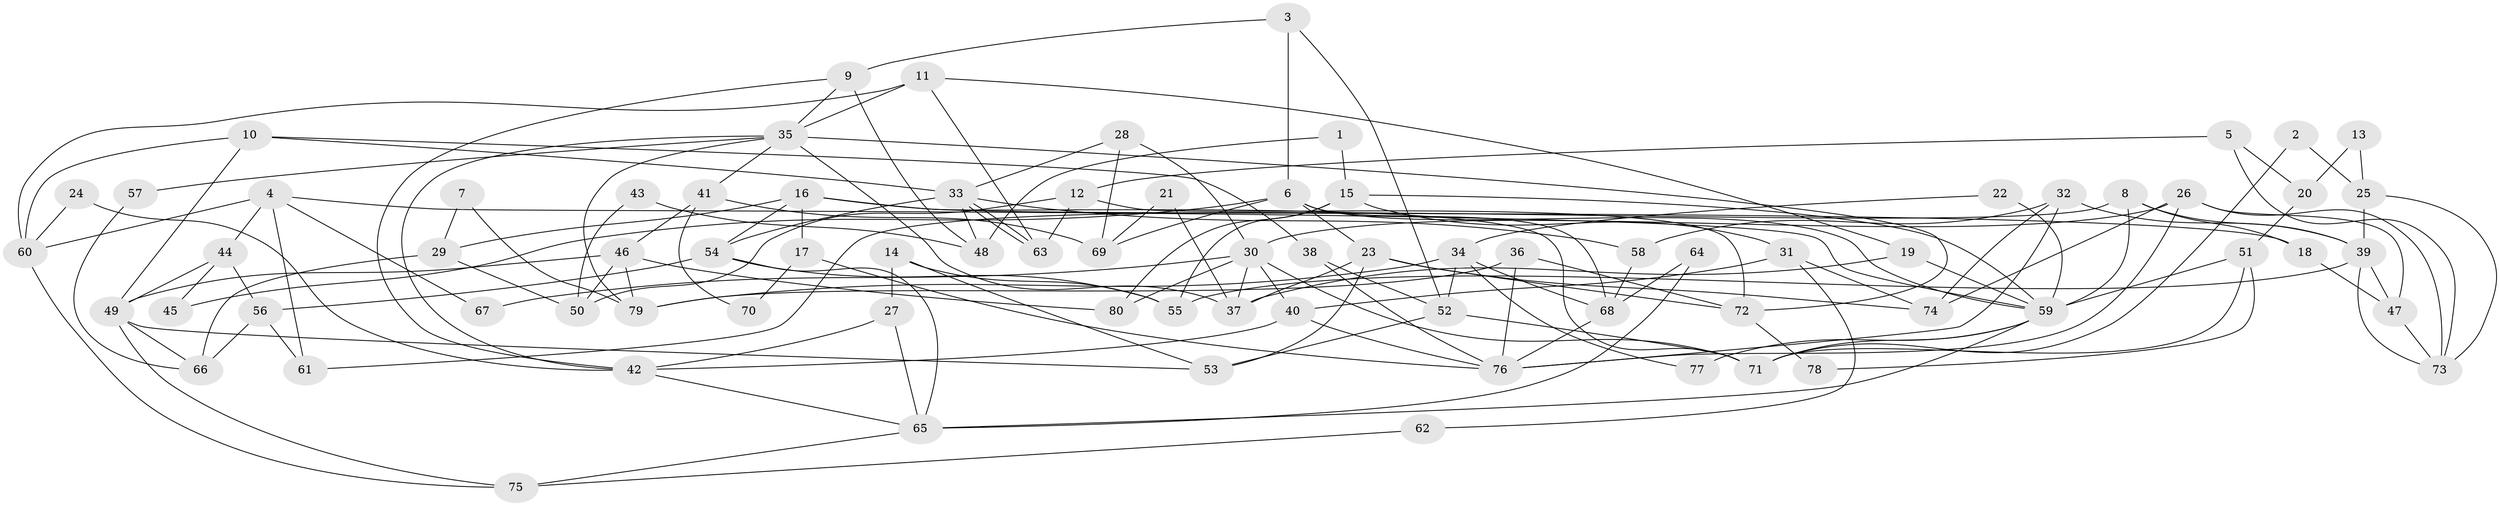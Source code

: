 // Generated by graph-tools (version 1.1) at 2025/02/03/09/25 03:02:04]
// undirected, 80 vertices, 160 edges
graph export_dot {
graph [start="1"]
  node [color=gray90,style=filled];
  1;
  2;
  3;
  4;
  5;
  6;
  7;
  8;
  9;
  10;
  11;
  12;
  13;
  14;
  15;
  16;
  17;
  18;
  19;
  20;
  21;
  22;
  23;
  24;
  25;
  26;
  27;
  28;
  29;
  30;
  31;
  32;
  33;
  34;
  35;
  36;
  37;
  38;
  39;
  40;
  41;
  42;
  43;
  44;
  45;
  46;
  47;
  48;
  49;
  50;
  51;
  52;
  53;
  54;
  55;
  56;
  57;
  58;
  59;
  60;
  61;
  62;
  63;
  64;
  65;
  66;
  67;
  68;
  69;
  70;
  71;
  72;
  73;
  74;
  75;
  76;
  77;
  78;
  79;
  80;
  1 -- 48;
  1 -- 15;
  2 -- 71;
  2 -- 25;
  3 -- 6;
  3 -- 9;
  3 -- 52;
  4 -- 59;
  4 -- 60;
  4 -- 44;
  4 -- 61;
  4 -- 67;
  5 -- 73;
  5 -- 12;
  5 -- 20;
  6 -- 68;
  6 -- 23;
  6 -- 45;
  6 -- 59;
  6 -- 69;
  7 -- 29;
  7 -- 79;
  8 -- 59;
  8 -- 18;
  8 -- 39;
  8 -- 61;
  9 -- 35;
  9 -- 42;
  9 -- 48;
  10 -- 33;
  10 -- 60;
  10 -- 38;
  10 -- 49;
  11 -- 19;
  11 -- 35;
  11 -- 60;
  11 -- 63;
  12 -- 63;
  12 -- 72;
  12 -- 50;
  13 -- 20;
  13 -- 25;
  14 -- 53;
  14 -- 55;
  14 -- 27;
  15 -- 55;
  15 -- 31;
  15 -- 59;
  15 -- 80;
  16 -- 54;
  16 -- 71;
  16 -- 17;
  16 -- 18;
  16 -- 29;
  17 -- 76;
  17 -- 70;
  18 -- 47;
  19 -- 37;
  19 -- 59;
  20 -- 51;
  21 -- 37;
  21 -- 69;
  22 -- 59;
  22 -- 34;
  23 -- 74;
  23 -- 53;
  23 -- 37;
  23 -- 72;
  24 -- 60;
  24 -- 42;
  25 -- 39;
  25 -- 73;
  26 -- 30;
  26 -- 76;
  26 -- 47;
  26 -- 73;
  26 -- 74;
  27 -- 65;
  27 -- 42;
  28 -- 30;
  28 -- 33;
  28 -- 69;
  29 -- 50;
  29 -- 66;
  30 -- 71;
  30 -- 37;
  30 -- 40;
  30 -- 67;
  30 -- 80;
  31 -- 40;
  31 -- 74;
  31 -- 62;
  32 -- 76;
  32 -- 39;
  32 -- 58;
  32 -- 74;
  33 -- 54;
  33 -- 63;
  33 -- 63;
  33 -- 48;
  33 -- 58;
  34 -- 79;
  34 -- 52;
  34 -- 68;
  34 -- 77;
  35 -- 79;
  35 -- 41;
  35 -- 37;
  35 -- 42;
  35 -- 57;
  35 -- 72;
  36 -- 76;
  36 -- 72;
  36 -- 79;
  38 -- 76;
  38 -- 52;
  39 -- 47;
  39 -- 55;
  39 -- 73;
  40 -- 42;
  40 -- 76;
  41 -- 46;
  41 -- 69;
  41 -- 70;
  42 -- 65;
  43 -- 48;
  43 -- 50;
  44 -- 49;
  44 -- 45;
  44 -- 56;
  46 -- 80;
  46 -- 49;
  46 -- 50;
  46 -- 79;
  47 -- 73;
  49 -- 66;
  49 -- 53;
  49 -- 75;
  51 -- 59;
  51 -- 71;
  51 -- 78;
  52 -- 53;
  52 -- 71;
  54 -- 65;
  54 -- 56;
  54 -- 55;
  56 -- 61;
  56 -- 66;
  57 -- 66;
  58 -- 68;
  59 -- 65;
  59 -- 71;
  59 -- 77;
  60 -- 75;
  62 -- 75;
  64 -- 68;
  64 -- 65;
  65 -- 75;
  68 -- 76;
  72 -- 78;
}
